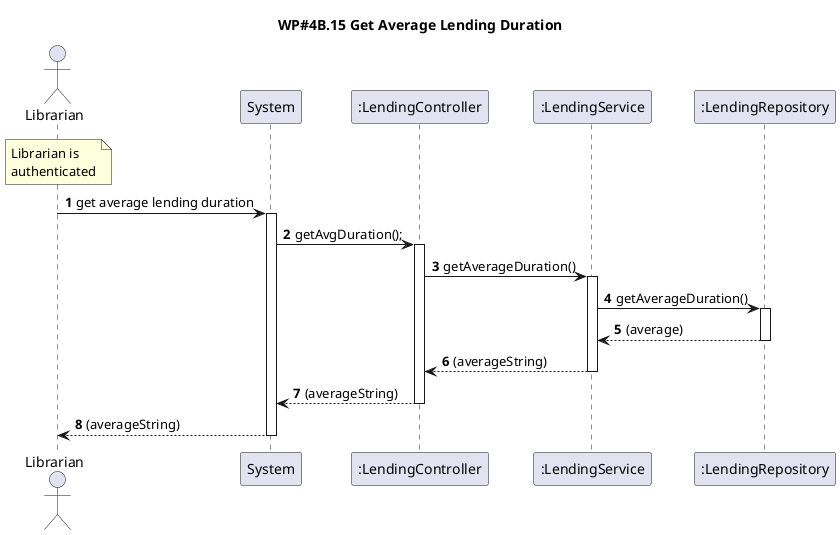 @startuml
'https://plantuml.com/sequence-diagram
autoactivate on
autonumber

title WP#4B.15 Get Average Lending Duration

actor "Librarian" as Librarian
participant "System" as System
participant ":LendingController" as Ctrl
participant ":LendingService" as Service
participant ":LendingRepository" as LendingRepo

note over Librarian : Librarian is\nauthenticated

Librarian -> System: get average lending duration

System -> Ctrl: getAvgDuration();

Ctrl -> Service: getAverageDuration()
Service -> LendingRepo: getAverageDuration()
LendingRepo --> Service: (average)
Service --> Ctrl: (averageString)
Ctrl --> System: (averageString)
System --> Librarian: (averageString)

@enduml

